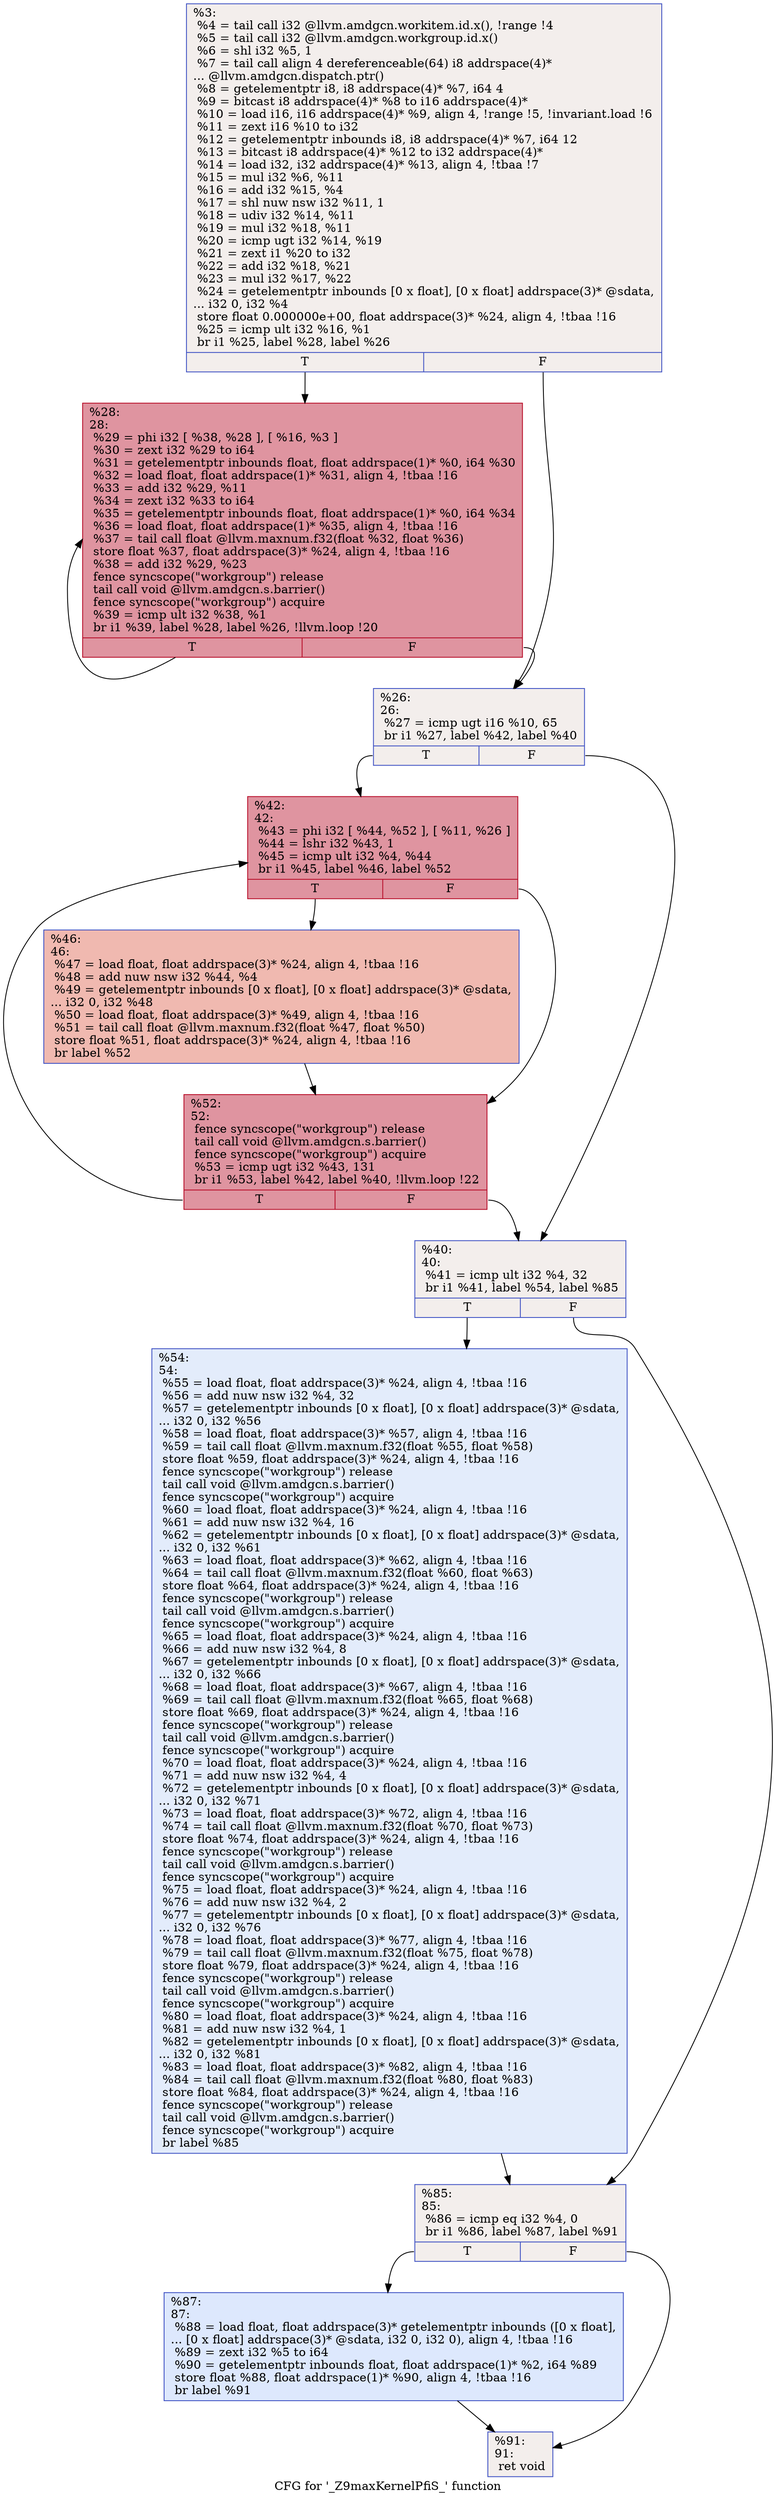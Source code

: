 digraph "CFG for '_Z9maxKernelPfiS_' function" {
	label="CFG for '_Z9maxKernelPfiS_' function";

	Node0x6333130 [shape=record,color="#3d50c3ff", style=filled, fillcolor="#e3d9d370",label="{%3:\l  %4 = tail call i32 @llvm.amdgcn.workitem.id.x(), !range !4\l  %5 = tail call i32 @llvm.amdgcn.workgroup.id.x()\l  %6 = shl i32 %5, 1\l  %7 = tail call align 4 dereferenceable(64) i8 addrspace(4)*\l... @llvm.amdgcn.dispatch.ptr()\l  %8 = getelementptr i8, i8 addrspace(4)* %7, i64 4\l  %9 = bitcast i8 addrspace(4)* %8 to i16 addrspace(4)*\l  %10 = load i16, i16 addrspace(4)* %9, align 4, !range !5, !invariant.load !6\l  %11 = zext i16 %10 to i32\l  %12 = getelementptr inbounds i8, i8 addrspace(4)* %7, i64 12\l  %13 = bitcast i8 addrspace(4)* %12 to i32 addrspace(4)*\l  %14 = load i32, i32 addrspace(4)* %13, align 4, !tbaa !7\l  %15 = mul i32 %6, %11\l  %16 = add i32 %15, %4\l  %17 = shl nuw nsw i32 %11, 1\l  %18 = udiv i32 %14, %11\l  %19 = mul i32 %18, %11\l  %20 = icmp ugt i32 %14, %19\l  %21 = zext i1 %20 to i32\l  %22 = add i32 %18, %21\l  %23 = mul i32 %17, %22\l  %24 = getelementptr inbounds [0 x float], [0 x float] addrspace(3)* @sdata,\l... i32 0, i32 %4\l  store float 0.000000e+00, float addrspace(3)* %24, align 4, !tbaa !16\l  %25 = icmp ult i32 %16, %1\l  br i1 %25, label %28, label %26\l|{<s0>T|<s1>F}}"];
	Node0x6333130:s0 -> Node0x6336550;
	Node0x6333130:s1 -> Node0x63365e0;
	Node0x63365e0 [shape=record,color="#3d50c3ff", style=filled, fillcolor="#e3d9d370",label="{%26:\l26:                                               \l  %27 = icmp ugt i16 %10, 65\l  br i1 %27, label %42, label %40\l|{<s0>T|<s1>F}}"];
	Node0x63365e0:s0 -> Node0x63367b0;
	Node0x63365e0:s1 -> Node0x6336800;
	Node0x6336550 [shape=record,color="#b70d28ff", style=filled, fillcolor="#b70d2870",label="{%28:\l28:                                               \l  %29 = phi i32 [ %38, %28 ], [ %16, %3 ]\l  %30 = zext i32 %29 to i64\l  %31 = getelementptr inbounds float, float addrspace(1)* %0, i64 %30\l  %32 = load float, float addrspace(1)* %31, align 4, !tbaa !16\l  %33 = add i32 %29, %11\l  %34 = zext i32 %33 to i64\l  %35 = getelementptr inbounds float, float addrspace(1)* %0, i64 %34\l  %36 = load float, float addrspace(1)* %35, align 4, !tbaa !16\l  %37 = tail call float @llvm.maxnum.f32(float %32, float %36)\l  store float %37, float addrspace(3)* %24, align 4, !tbaa !16\l  %38 = add i32 %29, %23\l  fence syncscope(\"workgroup\") release\l  tail call void @llvm.amdgcn.s.barrier()\l  fence syncscope(\"workgroup\") acquire\l  %39 = icmp ult i32 %38, %1\l  br i1 %39, label %28, label %26, !llvm.loop !20\l|{<s0>T|<s1>F}}"];
	Node0x6336550:s0 -> Node0x6336550;
	Node0x6336550:s1 -> Node0x63365e0;
	Node0x6336800 [shape=record,color="#3d50c3ff", style=filled, fillcolor="#e3d9d370",label="{%40:\l40:                                               \l  %41 = icmp ult i32 %4, 32\l  br i1 %41, label %54, label %85\l|{<s0>T|<s1>F}}"];
	Node0x6336800:s0 -> Node0x6337df0;
	Node0x6336800:s1 -> Node0x6337e40;
	Node0x63367b0 [shape=record,color="#b70d28ff", style=filled, fillcolor="#b70d2870",label="{%42:\l42:                                               \l  %43 = phi i32 [ %44, %52 ], [ %11, %26 ]\l  %44 = lshr i32 %43, 1\l  %45 = icmp ult i32 %4, %44\l  br i1 %45, label %46, label %52\l|{<s0>T|<s1>F}}"];
	Node0x63367b0:s0 -> Node0x6338210;
	Node0x63367b0:s1 -> Node0x6337fb0;
	Node0x6338210 [shape=record,color="#3d50c3ff", style=filled, fillcolor="#de614d70",label="{%46:\l46:                                               \l  %47 = load float, float addrspace(3)* %24, align 4, !tbaa !16\l  %48 = add nuw nsw i32 %44, %4\l  %49 = getelementptr inbounds [0 x float], [0 x float] addrspace(3)* @sdata,\l... i32 0, i32 %48\l  %50 = load float, float addrspace(3)* %49, align 4, !tbaa !16\l  %51 = tail call float @llvm.maxnum.f32(float %47, float %50)\l  store float %51, float addrspace(3)* %24, align 4, !tbaa !16\l  br label %52\l}"];
	Node0x6338210 -> Node0x6337fb0;
	Node0x6337fb0 [shape=record,color="#b70d28ff", style=filled, fillcolor="#b70d2870",label="{%52:\l52:                                               \l  fence syncscope(\"workgroup\") release\l  tail call void @llvm.amdgcn.s.barrier()\l  fence syncscope(\"workgroup\") acquire\l  %53 = icmp ugt i32 %43, 131\l  br i1 %53, label %42, label %40, !llvm.loop !22\l|{<s0>T|<s1>F}}"];
	Node0x6337fb0:s0 -> Node0x63367b0;
	Node0x6337fb0:s1 -> Node0x6336800;
	Node0x6337df0 [shape=record,color="#3d50c3ff", style=filled, fillcolor="#bfd3f670",label="{%54:\l54:                                               \l  %55 = load float, float addrspace(3)* %24, align 4, !tbaa !16\l  %56 = add nuw nsw i32 %4, 32\l  %57 = getelementptr inbounds [0 x float], [0 x float] addrspace(3)* @sdata,\l... i32 0, i32 %56\l  %58 = load float, float addrspace(3)* %57, align 4, !tbaa !16\l  %59 = tail call float @llvm.maxnum.f32(float %55, float %58)\l  store float %59, float addrspace(3)* %24, align 4, !tbaa !16\l  fence syncscope(\"workgroup\") release\l  tail call void @llvm.amdgcn.s.barrier()\l  fence syncscope(\"workgroup\") acquire\l  %60 = load float, float addrspace(3)* %24, align 4, !tbaa !16\l  %61 = add nuw nsw i32 %4, 16\l  %62 = getelementptr inbounds [0 x float], [0 x float] addrspace(3)* @sdata,\l... i32 0, i32 %61\l  %63 = load float, float addrspace(3)* %62, align 4, !tbaa !16\l  %64 = tail call float @llvm.maxnum.f32(float %60, float %63)\l  store float %64, float addrspace(3)* %24, align 4, !tbaa !16\l  fence syncscope(\"workgroup\") release\l  tail call void @llvm.amdgcn.s.barrier()\l  fence syncscope(\"workgroup\") acquire\l  %65 = load float, float addrspace(3)* %24, align 4, !tbaa !16\l  %66 = add nuw nsw i32 %4, 8\l  %67 = getelementptr inbounds [0 x float], [0 x float] addrspace(3)* @sdata,\l... i32 0, i32 %66\l  %68 = load float, float addrspace(3)* %67, align 4, !tbaa !16\l  %69 = tail call float @llvm.maxnum.f32(float %65, float %68)\l  store float %69, float addrspace(3)* %24, align 4, !tbaa !16\l  fence syncscope(\"workgroup\") release\l  tail call void @llvm.amdgcn.s.barrier()\l  fence syncscope(\"workgroup\") acquire\l  %70 = load float, float addrspace(3)* %24, align 4, !tbaa !16\l  %71 = add nuw nsw i32 %4, 4\l  %72 = getelementptr inbounds [0 x float], [0 x float] addrspace(3)* @sdata,\l... i32 0, i32 %71\l  %73 = load float, float addrspace(3)* %72, align 4, !tbaa !16\l  %74 = tail call float @llvm.maxnum.f32(float %70, float %73)\l  store float %74, float addrspace(3)* %24, align 4, !tbaa !16\l  fence syncscope(\"workgroup\") release\l  tail call void @llvm.amdgcn.s.barrier()\l  fence syncscope(\"workgroup\") acquire\l  %75 = load float, float addrspace(3)* %24, align 4, !tbaa !16\l  %76 = add nuw nsw i32 %4, 2\l  %77 = getelementptr inbounds [0 x float], [0 x float] addrspace(3)* @sdata,\l... i32 0, i32 %76\l  %78 = load float, float addrspace(3)* %77, align 4, !tbaa !16\l  %79 = tail call float @llvm.maxnum.f32(float %75, float %78)\l  store float %79, float addrspace(3)* %24, align 4, !tbaa !16\l  fence syncscope(\"workgroup\") release\l  tail call void @llvm.amdgcn.s.barrier()\l  fence syncscope(\"workgroup\") acquire\l  %80 = load float, float addrspace(3)* %24, align 4, !tbaa !16\l  %81 = add nuw nsw i32 %4, 1\l  %82 = getelementptr inbounds [0 x float], [0 x float] addrspace(3)* @sdata,\l... i32 0, i32 %81\l  %83 = load float, float addrspace(3)* %82, align 4, !tbaa !16\l  %84 = tail call float @llvm.maxnum.f32(float %80, float %83)\l  store float %84, float addrspace(3)* %24, align 4, !tbaa !16\l  fence syncscope(\"workgroup\") release\l  tail call void @llvm.amdgcn.s.barrier()\l  fence syncscope(\"workgroup\") acquire\l  br label %85\l}"];
	Node0x6337df0 -> Node0x6337e40;
	Node0x6337e40 [shape=record,color="#3d50c3ff", style=filled, fillcolor="#e3d9d370",label="{%85:\l85:                                               \l  %86 = icmp eq i32 %4, 0\l  br i1 %86, label %87, label %91\l|{<s0>T|<s1>F}}"];
	Node0x6337e40:s0 -> Node0x633ae60;
	Node0x6337e40:s1 -> Node0x633aeb0;
	Node0x633ae60 [shape=record,color="#3d50c3ff", style=filled, fillcolor="#b2ccfb70",label="{%87:\l87:                                               \l  %88 = load float, float addrspace(3)* getelementptr inbounds ([0 x float],\l... [0 x float] addrspace(3)* @sdata, i32 0, i32 0), align 4, !tbaa !16\l  %89 = zext i32 %5 to i64\l  %90 = getelementptr inbounds float, float addrspace(1)* %2, i64 %89\l  store float %88, float addrspace(1)* %90, align 4, !tbaa !16\l  br label %91\l}"];
	Node0x633ae60 -> Node0x633aeb0;
	Node0x633aeb0 [shape=record,color="#3d50c3ff", style=filled, fillcolor="#e3d9d370",label="{%91:\l91:                                               \l  ret void\l}"];
}

